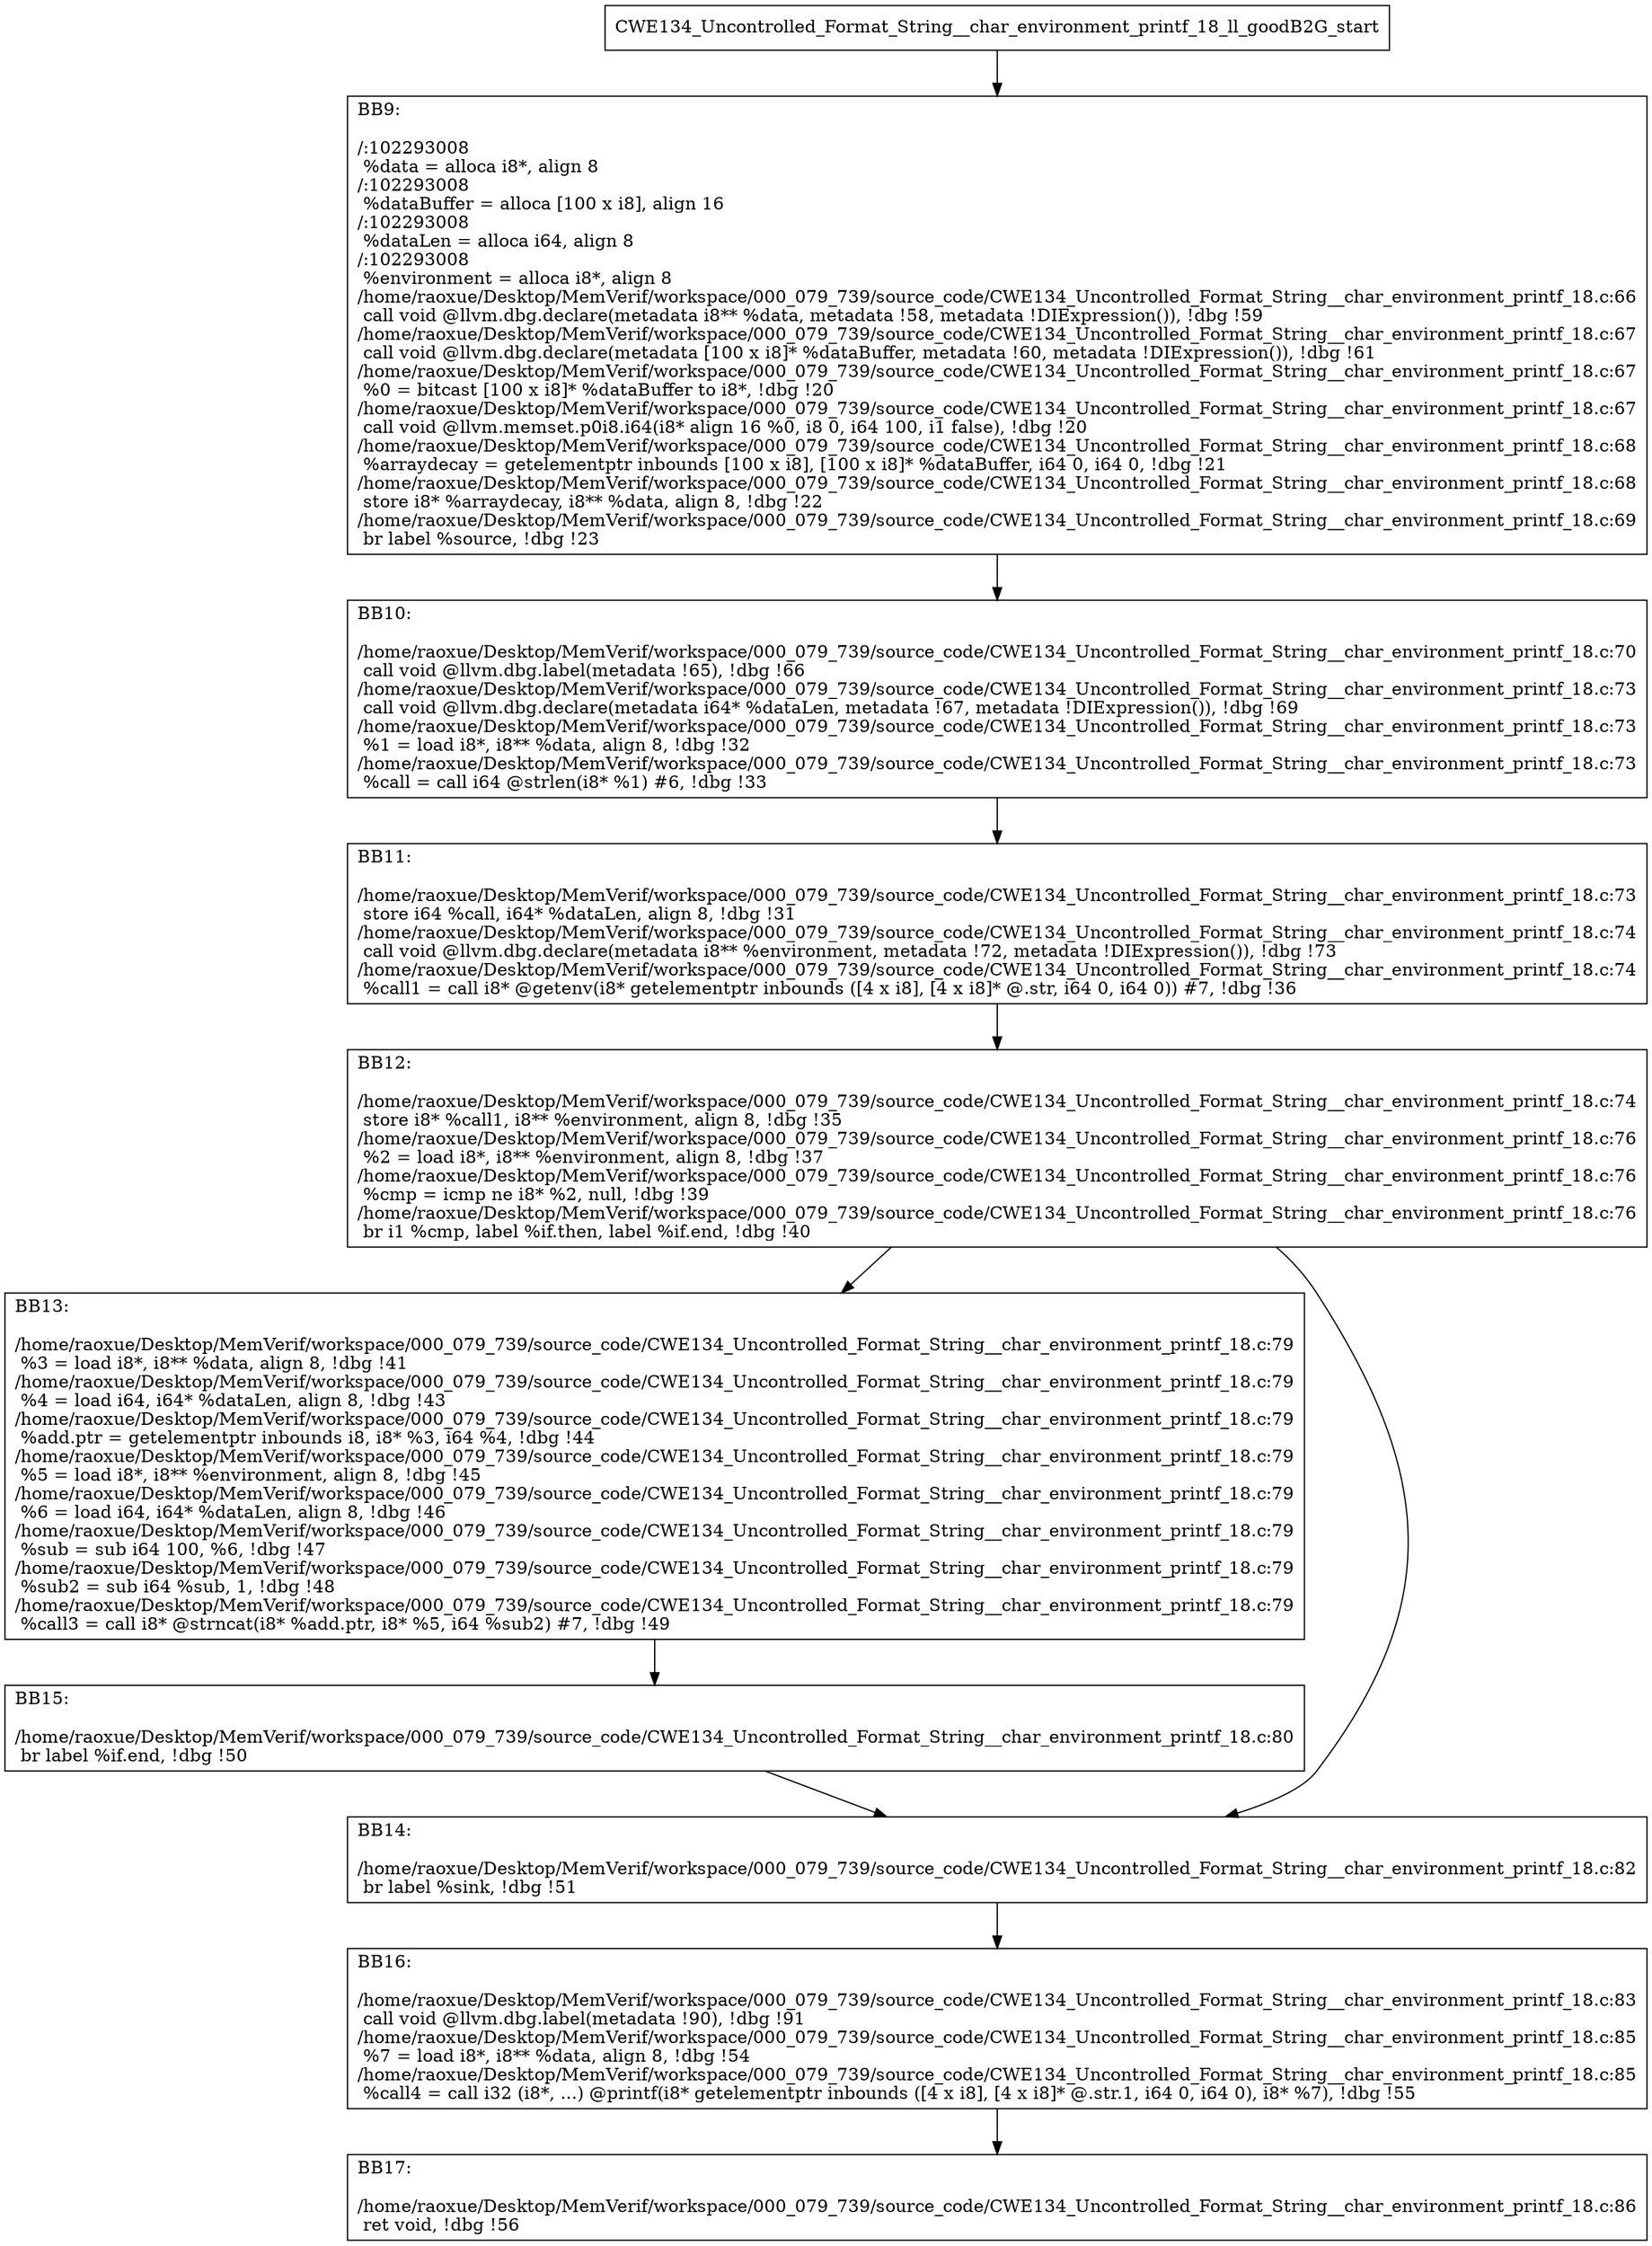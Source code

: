digraph "CFG for'CWE134_Uncontrolled_Format_String__char_environment_printf_18_ll_goodB2G' function" {
	BBCWE134_Uncontrolled_Format_String__char_environment_printf_18_ll_goodB2G_start[shape=record,label="{CWE134_Uncontrolled_Format_String__char_environment_printf_18_ll_goodB2G_start}"];
	BBCWE134_Uncontrolled_Format_String__char_environment_printf_18_ll_goodB2G_start-> CWE134_Uncontrolled_Format_String__char_environment_printf_18_ll_goodB2GBB9;
	CWE134_Uncontrolled_Format_String__char_environment_printf_18_ll_goodB2GBB9 [shape=record, label="{BB9:\l\l/:102293008\l
  %data = alloca i8*, align 8\l
/:102293008\l
  %dataBuffer = alloca [100 x i8], align 16\l
/:102293008\l
  %dataLen = alloca i64, align 8\l
/:102293008\l
  %environment = alloca i8*, align 8\l
/home/raoxue/Desktop/MemVerif/workspace/000_079_739/source_code/CWE134_Uncontrolled_Format_String__char_environment_printf_18.c:66\l
  call void @llvm.dbg.declare(metadata i8** %data, metadata !58, metadata !DIExpression()), !dbg !59\l
/home/raoxue/Desktop/MemVerif/workspace/000_079_739/source_code/CWE134_Uncontrolled_Format_String__char_environment_printf_18.c:67\l
  call void @llvm.dbg.declare(metadata [100 x i8]* %dataBuffer, metadata !60, metadata !DIExpression()), !dbg !61\l
/home/raoxue/Desktop/MemVerif/workspace/000_079_739/source_code/CWE134_Uncontrolled_Format_String__char_environment_printf_18.c:67\l
  %0 = bitcast [100 x i8]* %dataBuffer to i8*, !dbg !20\l
/home/raoxue/Desktop/MemVerif/workspace/000_079_739/source_code/CWE134_Uncontrolled_Format_String__char_environment_printf_18.c:67\l
  call void @llvm.memset.p0i8.i64(i8* align 16 %0, i8 0, i64 100, i1 false), !dbg !20\l
/home/raoxue/Desktop/MemVerif/workspace/000_079_739/source_code/CWE134_Uncontrolled_Format_String__char_environment_printf_18.c:68\l
  %arraydecay = getelementptr inbounds [100 x i8], [100 x i8]* %dataBuffer, i64 0, i64 0, !dbg !21\l
/home/raoxue/Desktop/MemVerif/workspace/000_079_739/source_code/CWE134_Uncontrolled_Format_String__char_environment_printf_18.c:68\l
  store i8* %arraydecay, i8** %data, align 8, !dbg !22\l
/home/raoxue/Desktop/MemVerif/workspace/000_079_739/source_code/CWE134_Uncontrolled_Format_String__char_environment_printf_18.c:69\l
  br label %source, !dbg !23\l
}"];
	CWE134_Uncontrolled_Format_String__char_environment_printf_18_ll_goodB2GBB9-> CWE134_Uncontrolled_Format_String__char_environment_printf_18_ll_goodB2GBB10;
	CWE134_Uncontrolled_Format_String__char_environment_printf_18_ll_goodB2GBB10 [shape=record, label="{BB10:\l\l/home/raoxue/Desktop/MemVerif/workspace/000_079_739/source_code/CWE134_Uncontrolled_Format_String__char_environment_printf_18.c:70\l
  call void @llvm.dbg.label(metadata !65), !dbg !66\l
/home/raoxue/Desktop/MemVerif/workspace/000_079_739/source_code/CWE134_Uncontrolled_Format_String__char_environment_printf_18.c:73\l
  call void @llvm.dbg.declare(metadata i64* %dataLen, metadata !67, metadata !DIExpression()), !dbg !69\l
/home/raoxue/Desktop/MemVerif/workspace/000_079_739/source_code/CWE134_Uncontrolled_Format_String__char_environment_printf_18.c:73\l
  %1 = load i8*, i8** %data, align 8, !dbg !32\l
/home/raoxue/Desktop/MemVerif/workspace/000_079_739/source_code/CWE134_Uncontrolled_Format_String__char_environment_printf_18.c:73\l
  %call = call i64 @strlen(i8* %1) #6, !dbg !33\l
}"];
	CWE134_Uncontrolled_Format_String__char_environment_printf_18_ll_goodB2GBB10-> CWE134_Uncontrolled_Format_String__char_environment_printf_18_ll_goodB2GBB11;
	CWE134_Uncontrolled_Format_String__char_environment_printf_18_ll_goodB2GBB11 [shape=record, label="{BB11:\l\l/home/raoxue/Desktop/MemVerif/workspace/000_079_739/source_code/CWE134_Uncontrolled_Format_String__char_environment_printf_18.c:73\l
  store i64 %call, i64* %dataLen, align 8, !dbg !31\l
/home/raoxue/Desktop/MemVerif/workspace/000_079_739/source_code/CWE134_Uncontrolled_Format_String__char_environment_printf_18.c:74\l
  call void @llvm.dbg.declare(metadata i8** %environment, metadata !72, metadata !DIExpression()), !dbg !73\l
/home/raoxue/Desktop/MemVerif/workspace/000_079_739/source_code/CWE134_Uncontrolled_Format_String__char_environment_printf_18.c:74\l
  %call1 = call i8* @getenv(i8* getelementptr inbounds ([4 x i8], [4 x i8]* @.str, i64 0, i64 0)) #7, !dbg !36\l
}"];
	CWE134_Uncontrolled_Format_String__char_environment_printf_18_ll_goodB2GBB11-> CWE134_Uncontrolled_Format_String__char_environment_printf_18_ll_goodB2GBB12;
	CWE134_Uncontrolled_Format_String__char_environment_printf_18_ll_goodB2GBB12 [shape=record, label="{BB12:\l\l/home/raoxue/Desktop/MemVerif/workspace/000_079_739/source_code/CWE134_Uncontrolled_Format_String__char_environment_printf_18.c:74\l
  store i8* %call1, i8** %environment, align 8, !dbg !35\l
/home/raoxue/Desktop/MemVerif/workspace/000_079_739/source_code/CWE134_Uncontrolled_Format_String__char_environment_printf_18.c:76\l
  %2 = load i8*, i8** %environment, align 8, !dbg !37\l
/home/raoxue/Desktop/MemVerif/workspace/000_079_739/source_code/CWE134_Uncontrolled_Format_String__char_environment_printf_18.c:76\l
  %cmp = icmp ne i8* %2, null, !dbg !39\l
/home/raoxue/Desktop/MemVerif/workspace/000_079_739/source_code/CWE134_Uncontrolled_Format_String__char_environment_printf_18.c:76\l
  br i1 %cmp, label %if.then, label %if.end, !dbg !40\l
}"];
	CWE134_Uncontrolled_Format_String__char_environment_printf_18_ll_goodB2GBB12-> CWE134_Uncontrolled_Format_String__char_environment_printf_18_ll_goodB2GBB13;
	CWE134_Uncontrolled_Format_String__char_environment_printf_18_ll_goodB2GBB12-> CWE134_Uncontrolled_Format_String__char_environment_printf_18_ll_goodB2GBB14;
	CWE134_Uncontrolled_Format_String__char_environment_printf_18_ll_goodB2GBB13 [shape=record, label="{BB13:\l\l/home/raoxue/Desktop/MemVerif/workspace/000_079_739/source_code/CWE134_Uncontrolled_Format_String__char_environment_printf_18.c:79\l
  %3 = load i8*, i8** %data, align 8, !dbg !41\l
/home/raoxue/Desktop/MemVerif/workspace/000_079_739/source_code/CWE134_Uncontrolled_Format_String__char_environment_printf_18.c:79\l
  %4 = load i64, i64* %dataLen, align 8, !dbg !43\l
/home/raoxue/Desktop/MemVerif/workspace/000_079_739/source_code/CWE134_Uncontrolled_Format_String__char_environment_printf_18.c:79\l
  %add.ptr = getelementptr inbounds i8, i8* %3, i64 %4, !dbg !44\l
/home/raoxue/Desktop/MemVerif/workspace/000_079_739/source_code/CWE134_Uncontrolled_Format_String__char_environment_printf_18.c:79\l
  %5 = load i8*, i8** %environment, align 8, !dbg !45\l
/home/raoxue/Desktop/MemVerif/workspace/000_079_739/source_code/CWE134_Uncontrolled_Format_String__char_environment_printf_18.c:79\l
  %6 = load i64, i64* %dataLen, align 8, !dbg !46\l
/home/raoxue/Desktop/MemVerif/workspace/000_079_739/source_code/CWE134_Uncontrolled_Format_String__char_environment_printf_18.c:79\l
  %sub = sub i64 100, %6, !dbg !47\l
/home/raoxue/Desktop/MemVerif/workspace/000_079_739/source_code/CWE134_Uncontrolled_Format_String__char_environment_printf_18.c:79\l
  %sub2 = sub i64 %sub, 1, !dbg !48\l
/home/raoxue/Desktop/MemVerif/workspace/000_079_739/source_code/CWE134_Uncontrolled_Format_String__char_environment_printf_18.c:79\l
  %call3 = call i8* @strncat(i8* %add.ptr, i8* %5, i64 %sub2) #7, !dbg !49\l
}"];
	CWE134_Uncontrolled_Format_String__char_environment_printf_18_ll_goodB2GBB13-> CWE134_Uncontrolled_Format_String__char_environment_printf_18_ll_goodB2GBB15;
	CWE134_Uncontrolled_Format_String__char_environment_printf_18_ll_goodB2GBB15 [shape=record, label="{BB15:\l\l/home/raoxue/Desktop/MemVerif/workspace/000_079_739/source_code/CWE134_Uncontrolled_Format_String__char_environment_printf_18.c:80\l
  br label %if.end, !dbg !50\l
}"];
	CWE134_Uncontrolled_Format_String__char_environment_printf_18_ll_goodB2GBB15-> CWE134_Uncontrolled_Format_String__char_environment_printf_18_ll_goodB2GBB14;
	CWE134_Uncontrolled_Format_String__char_environment_printf_18_ll_goodB2GBB14 [shape=record, label="{BB14:\l\l/home/raoxue/Desktop/MemVerif/workspace/000_079_739/source_code/CWE134_Uncontrolled_Format_String__char_environment_printf_18.c:82\l
  br label %sink, !dbg !51\l
}"];
	CWE134_Uncontrolled_Format_String__char_environment_printf_18_ll_goodB2GBB14-> CWE134_Uncontrolled_Format_String__char_environment_printf_18_ll_goodB2GBB16;
	CWE134_Uncontrolled_Format_String__char_environment_printf_18_ll_goodB2GBB16 [shape=record, label="{BB16:\l\l/home/raoxue/Desktop/MemVerif/workspace/000_079_739/source_code/CWE134_Uncontrolled_Format_String__char_environment_printf_18.c:83\l
  call void @llvm.dbg.label(metadata !90), !dbg !91\l
/home/raoxue/Desktop/MemVerif/workspace/000_079_739/source_code/CWE134_Uncontrolled_Format_String__char_environment_printf_18.c:85\l
  %7 = load i8*, i8** %data, align 8, !dbg !54\l
/home/raoxue/Desktop/MemVerif/workspace/000_079_739/source_code/CWE134_Uncontrolled_Format_String__char_environment_printf_18.c:85\l
  %call4 = call i32 (i8*, ...) @printf(i8* getelementptr inbounds ([4 x i8], [4 x i8]* @.str.1, i64 0, i64 0), i8* %7), !dbg !55\l
}"];
	CWE134_Uncontrolled_Format_String__char_environment_printf_18_ll_goodB2GBB16-> CWE134_Uncontrolled_Format_String__char_environment_printf_18_ll_goodB2GBB17;
	CWE134_Uncontrolled_Format_String__char_environment_printf_18_ll_goodB2GBB17 [shape=record, label="{BB17:\l\l/home/raoxue/Desktop/MemVerif/workspace/000_079_739/source_code/CWE134_Uncontrolled_Format_String__char_environment_printf_18.c:86\l
  ret void, !dbg !56\l
}"];
}
